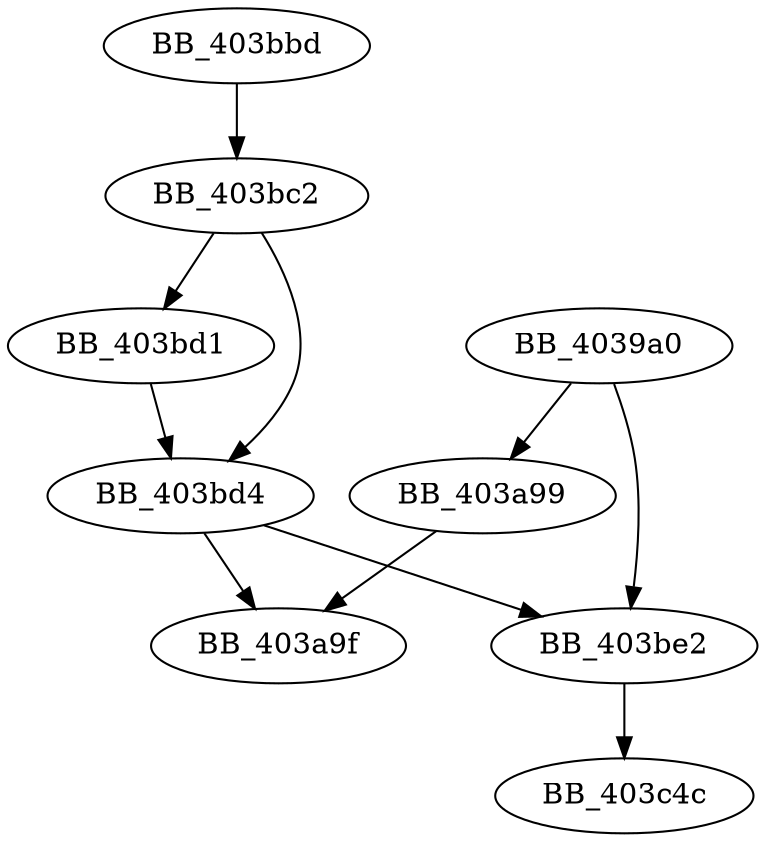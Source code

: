 DiGraph sub_4039A0{
BB_4039a0->BB_403a99
BB_4039a0->BB_403be2
BB_403a99->BB_403a9f
BB_403bbd->BB_403bc2
BB_403bc2->BB_403bd1
BB_403bc2->BB_403bd4
BB_403bd1->BB_403bd4
BB_403bd4->BB_403a9f
BB_403bd4->BB_403be2
BB_403be2->BB_403c4c
}
